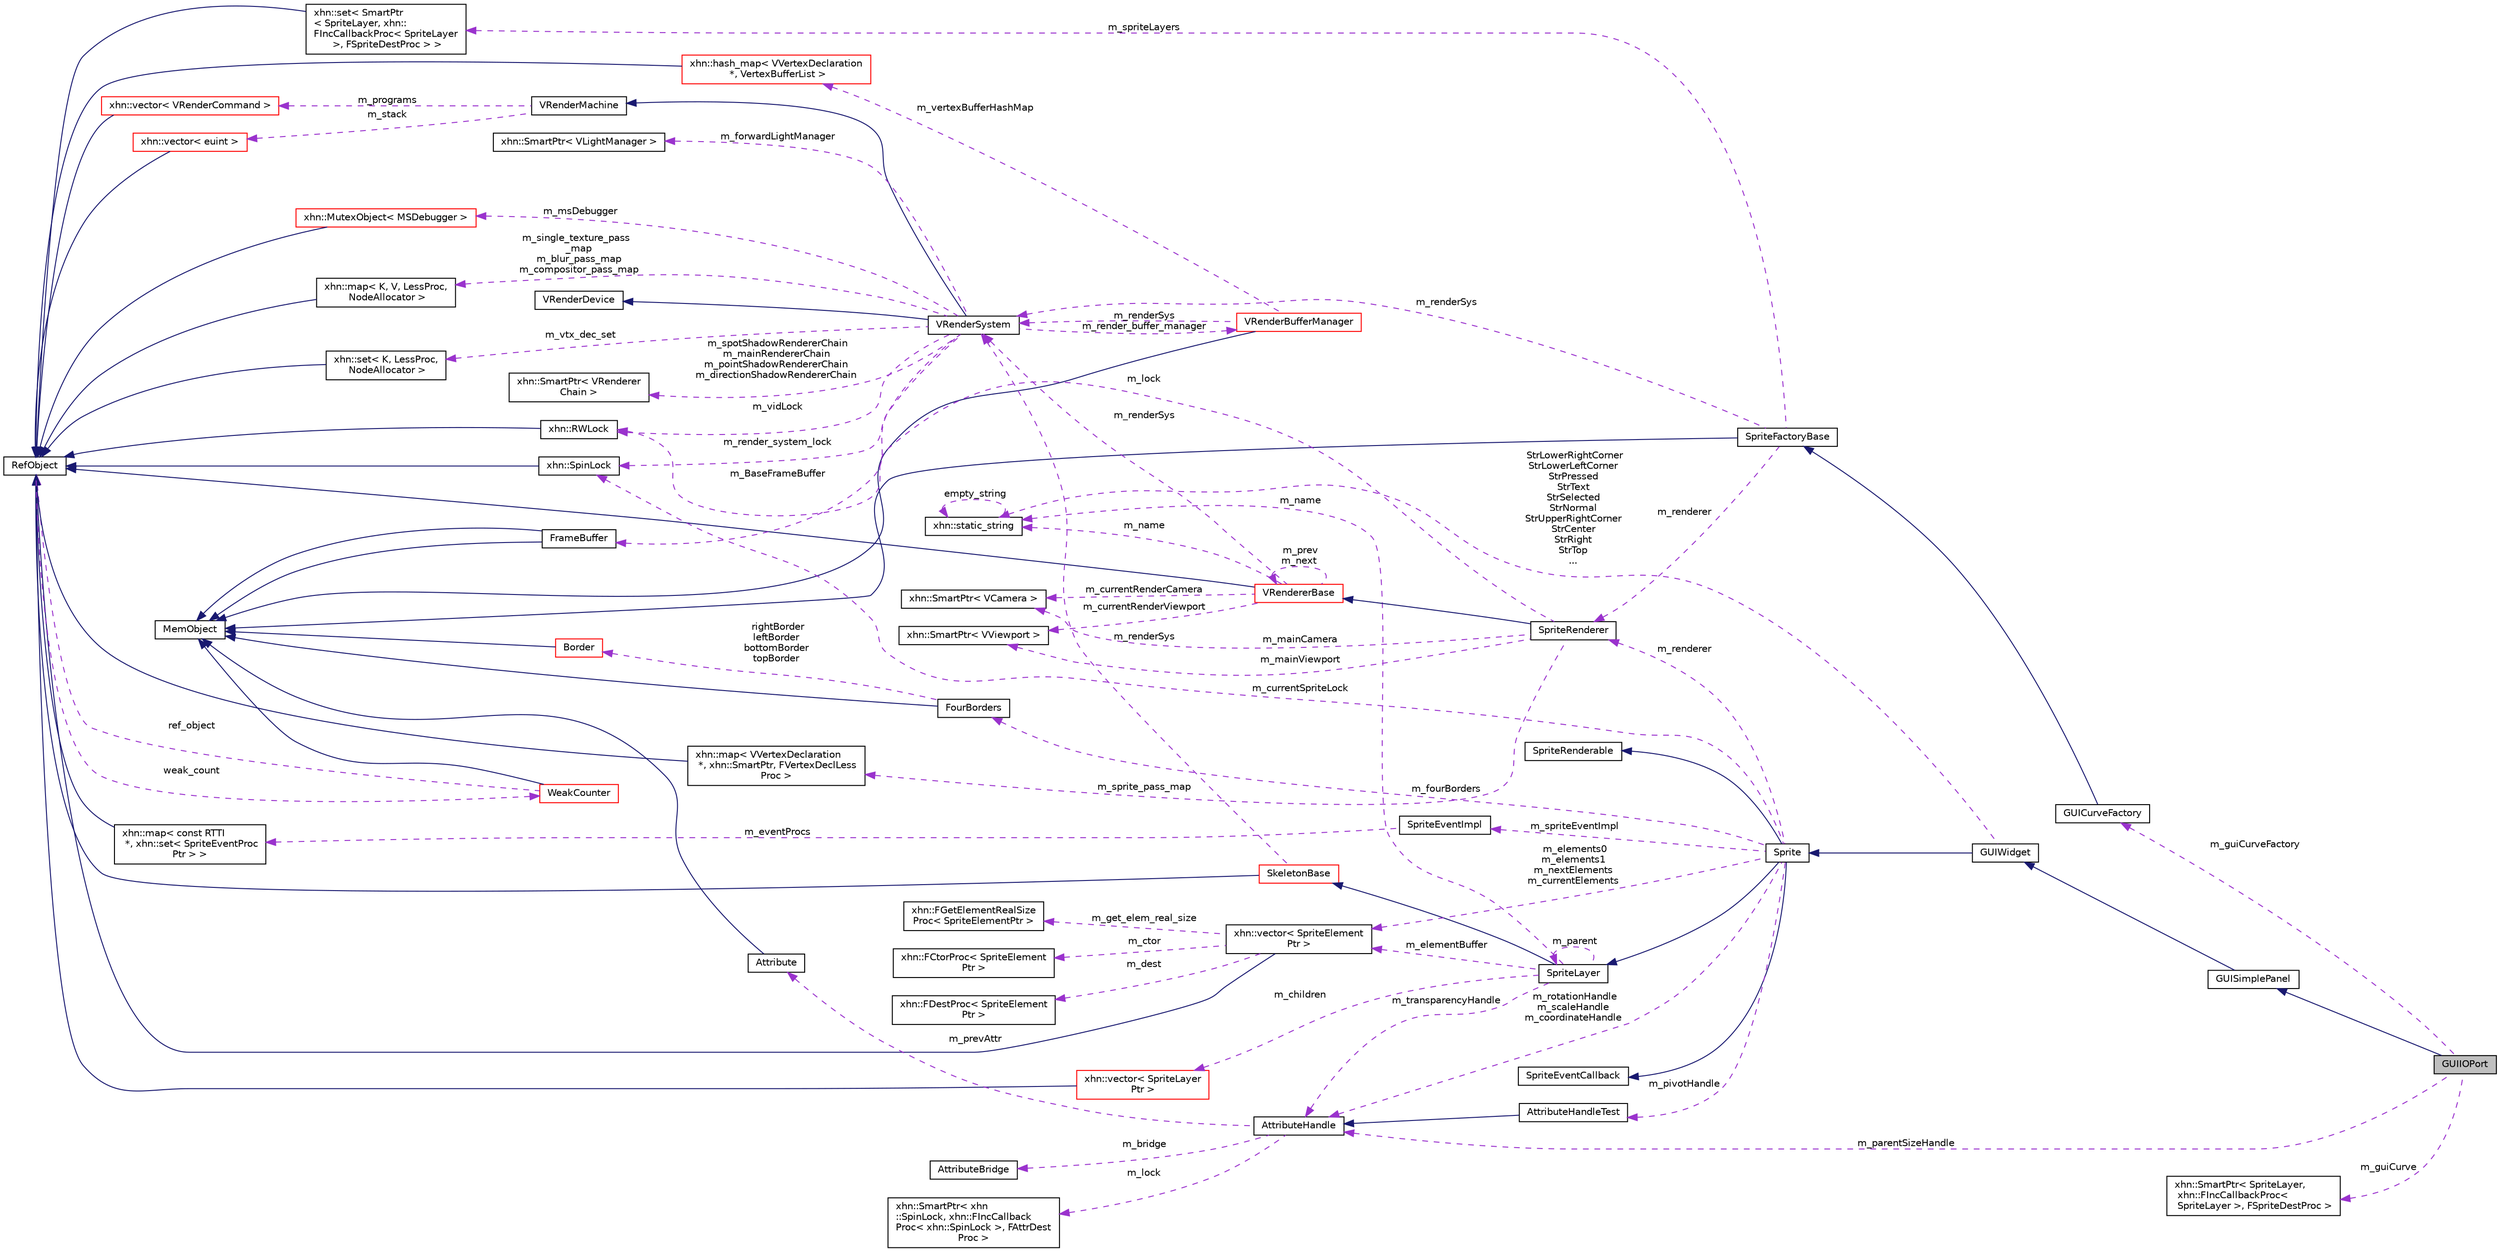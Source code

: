 digraph "GUIIOPort"
{
  edge [fontname="Helvetica",fontsize="10",labelfontname="Helvetica",labelfontsize="10"];
  node [fontname="Helvetica",fontsize="10",shape=record];
  rankdir="LR";
  Node1 [label="GUIIOPort",height=0.2,width=0.4,color="black", fillcolor="grey75", style="filled", fontcolor="black"];
  Node2 -> Node1 [dir="back",color="midnightblue",fontsize="10",style="solid",fontname="Helvetica"];
  Node2 [label="GUISimplePanel",height=0.2,width=0.4,color="black", fillcolor="white", style="filled",URL="$class_g_u_i_simple_panel.html"];
  Node3 -> Node2 [dir="back",color="midnightblue",fontsize="10",style="solid",fontname="Helvetica"];
  Node3 [label="GUIWidget",height=0.2,width=0.4,color="black", fillcolor="white", style="filled",URL="$class_g_u_i_widget.html"];
  Node4 -> Node3 [dir="back",color="midnightblue",fontsize="10",style="solid",fontname="Helvetica"];
  Node4 [label="Sprite",height=0.2,width=0.4,color="black", fillcolor="white", style="filled",URL="$class_sprite.html",tooltip="Sprite. "];
  Node5 -> Node4 [dir="back",color="midnightblue",fontsize="10",style="solid",fontname="Helvetica"];
  Node5 [label="SpriteLayer",height=0.2,width=0.4,color="black", fillcolor="white", style="filled",URL="$class_sprite_layer.html",tooltip="SpriteLayer. "];
  Node6 -> Node5 [dir="back",color="midnightblue",fontsize="10",style="solid",fontname="Helvetica"];
  Node6 [label="SkeletonBase",height=0.2,width=0.4,color="red", fillcolor="white", style="filled",URL="$class_skeleton_base.html"];
  Node7 -> Node6 [dir="back",color="midnightblue",fontsize="10",style="solid",fontname="Helvetica"];
  Node7 [label="RefObject",height=0.2,width=0.4,color="black", fillcolor="white", style="filled",URL="$class_ref_object.html"];
  Node8 -> Node7 [dir="back",color="darkorchid3",fontsize="10",style="dashed",label=" weak_count" ,fontname="Helvetica"];
  Node8 [label="WeakCounter",height=0.2,width=0.4,color="red", fillcolor="white", style="filled",URL="$class_weak_counter.html",tooltip="WeakCounter. "];
  Node9 -> Node8 [dir="back",color="midnightblue",fontsize="10",style="solid",fontname="Helvetica"];
  Node9 [label="MemObject",height=0.2,width=0.4,color="black", fillcolor="white", style="filled",URL="$class_mem_object.html"];
  Node7 -> Node8 [dir="back",color="darkorchid3",fontsize="10",style="dashed",label=" ref_object" ,fontname="Helvetica"];
  Node10 -> Node6 [dir="back",color="darkorchid3",fontsize="10",style="dashed",label=" m_renderSys" ,fontname="Helvetica"];
  Node10 [label="VRenderSystem",height=0.2,width=0.4,color="black", fillcolor="white", style="filled",URL="$class_v_render_system.html",tooltip="VRenderSystem 渲染系统 "];
  Node11 -> Node10 [dir="back",color="midnightblue",fontsize="10",style="solid",fontname="Helvetica"];
  Node11 [label="VRenderMachine",height=0.2,width=0.4,color="black", fillcolor="white", style="filled",URL="$class_v_render_machine.html"];
  Node12 -> Node11 [dir="back",color="darkorchid3",fontsize="10",style="dashed",label=" m_programs" ,fontname="Helvetica"];
  Node12 [label="xhn::vector\< VRenderCommand \>",height=0.2,width=0.4,color="red", fillcolor="white", style="filled",URL="$classxhn_1_1vector.html"];
  Node7 -> Node12 [dir="back",color="midnightblue",fontsize="10",style="solid",fontname="Helvetica"];
  Node13 -> Node11 [dir="back",color="darkorchid3",fontsize="10",style="dashed",label=" m_stack" ,fontname="Helvetica"];
  Node13 [label="xhn::vector\< euint \>",height=0.2,width=0.4,color="red", fillcolor="white", style="filled",URL="$classxhn_1_1vector.html"];
  Node7 -> Node13 [dir="back",color="midnightblue",fontsize="10",style="solid",fontname="Helvetica"];
  Node14 -> Node10 [dir="back",color="midnightblue",fontsize="10",style="solid",fontname="Helvetica"];
  Node14 [label="VRenderDevice",height=0.2,width=0.4,color="black", fillcolor="white", style="filled",URL="$class_v_render_device.html"];
  Node15 -> Node10 [dir="back",color="darkorchid3",fontsize="10",style="dashed",label=" m_vidLock" ,fontname="Helvetica"];
  Node15 [label="xhn::RWLock",height=0.2,width=0.4,color="black", fillcolor="white", style="filled",URL="$classxhn_1_1_r_w_lock.html",tooltip="RWLock. "];
  Node7 -> Node15 [dir="back",color="midnightblue",fontsize="10",style="solid",fontname="Helvetica"];
  Node16 -> Node10 [dir="back",color="darkorchid3",fontsize="10",style="dashed",label=" m_render_buffer_manager" ,fontname="Helvetica"];
  Node16 [label="VRenderBufferManager",height=0.2,width=0.4,color="red", fillcolor="white", style="filled",URL="$class_v_render_buffer_manager.html",tooltip="VRenderBufferManager 渲染缓冲管理器 "];
  Node9 -> Node16 [dir="back",color="midnightblue",fontsize="10",style="solid",fontname="Helvetica"];
  Node17 -> Node16 [dir="back",color="darkorchid3",fontsize="10",style="dashed",label=" m_vertexBufferHashMap" ,fontname="Helvetica"];
  Node17 [label="xhn::hash_map\< VVertexDeclaration\l *, VertexBufferList \>",height=0.2,width=0.4,color="red", fillcolor="white", style="filled",URL="$classxhn_1_1hash__map.html"];
  Node7 -> Node17 [dir="back",color="midnightblue",fontsize="10",style="solid",fontname="Helvetica"];
  Node10 -> Node16 [dir="back",color="darkorchid3",fontsize="10",style="dashed",label=" m_renderSys" ,fontname="Helvetica"];
  Node18 -> Node10 [dir="back",color="darkorchid3",fontsize="10",style="dashed",label=" m_BaseFrameBuffer" ,fontname="Helvetica"];
  Node18 [label="FrameBuffer",height=0.2,width=0.4,color="black", fillcolor="white", style="filled",URL="$class_frame_buffer.html",tooltip="FrameBuffer 帧缓冲 "];
  Node9 -> Node18 [dir="back",color="midnightblue",fontsize="10",style="solid",fontname="Helvetica"];
  Node9 -> Node18 [dir="back",color="midnightblue",fontsize="10",style="solid",fontname="Helvetica"];
  Node19 -> Node10 [dir="back",color="darkorchid3",fontsize="10",style="dashed",label=" m_msDebugger" ,fontname="Helvetica"];
  Node19 [label="xhn::MutexObject\< MSDebugger \>",height=0.2,width=0.4,color="red", fillcolor="white", style="filled",URL="$classxhn_1_1_mutex_object.html"];
  Node7 -> Node19 [dir="back",color="midnightblue",fontsize="10",style="solid",fontname="Helvetica"];
  Node20 -> Node10 [dir="back",color="darkorchid3",fontsize="10",style="dashed",label=" m_single_texture_pass\l_map\nm_blur_pass_map\nm_compositor_pass_map" ,fontname="Helvetica"];
  Node20 [label="xhn::map\< K, V, LessProc,\l NodeAllocator \>",height=0.2,width=0.4,color="black", fillcolor="white", style="filled",URL="$classxhn_1_1map.html"];
  Node7 -> Node20 [dir="back",color="midnightblue",fontsize="10",style="solid",fontname="Helvetica"];
  Node21 -> Node10 [dir="back",color="darkorchid3",fontsize="10",style="dashed",label=" m_vtx_dec_set" ,fontname="Helvetica"];
  Node21 [label="xhn::set\< K, LessProc,\l NodeAllocator \>",height=0.2,width=0.4,color="black", fillcolor="white", style="filled",URL="$classxhn_1_1set.html"];
  Node7 -> Node21 [dir="back",color="midnightblue",fontsize="10",style="solid",fontname="Helvetica"];
  Node22 -> Node10 [dir="back",color="darkorchid3",fontsize="10",style="dashed",label=" m_render_system_lock" ,fontname="Helvetica"];
  Node22 [label="xhn::SpinLock",height=0.2,width=0.4,color="black", fillcolor="white", style="filled",URL="$classxhn_1_1_spin_lock.html",tooltip="SpinLock. "];
  Node7 -> Node22 [dir="back",color="midnightblue",fontsize="10",style="solid",fontname="Helvetica"];
  Node23 -> Node10 [dir="back",color="darkorchid3",fontsize="10",style="dashed",label=" m_spotShadowRendererChain\nm_mainRendererChain\nm_pointShadowRendererChain\nm_directionShadowRendererChain" ,fontname="Helvetica"];
  Node23 [label="xhn::SmartPtr\< VRenderer\lChain \>",height=0.2,width=0.4,color="black", fillcolor="white", style="filled",URL="$classxhn_1_1_smart_ptr.html"];
  Node24 -> Node10 [dir="back",color="darkorchid3",fontsize="10",style="dashed",label=" m_forwardLightManager" ,fontname="Helvetica"];
  Node24 [label="xhn::SmartPtr\< VLightManager \>",height=0.2,width=0.4,color="black", fillcolor="white", style="filled",URL="$classxhn_1_1_smart_ptr.html"];
  Node5 -> Node5 [dir="back",color="darkorchid3",fontsize="10",style="dashed",label=" m_parent" ,fontname="Helvetica"];
  Node25 -> Node5 [dir="back",color="darkorchid3",fontsize="10",style="dashed",label=" m_elementBuffer" ,fontname="Helvetica"];
  Node25 [label="xhn::vector\< SpriteElement\lPtr \>",height=0.2,width=0.4,color="black", fillcolor="white", style="filled",URL="$classxhn_1_1vector.html"];
  Node7 -> Node25 [dir="back",color="midnightblue",fontsize="10",style="solid",fontname="Helvetica"];
  Node26 -> Node25 [dir="back",color="darkorchid3",fontsize="10",style="dashed",label=" m_get_elem_real_size" ,fontname="Helvetica"];
  Node26 [label="xhn::FGetElementRealSize\lProc\< SpriteElementPtr \>",height=0.2,width=0.4,color="black", fillcolor="white", style="filled",URL="$structxhn_1_1_f_get_element_real_size_proc.html"];
  Node27 -> Node25 [dir="back",color="darkorchid3",fontsize="10",style="dashed",label=" m_ctor" ,fontname="Helvetica"];
  Node27 [label="xhn::FCtorProc\< SpriteElement\lPtr \>",height=0.2,width=0.4,color="black", fillcolor="white", style="filled",URL="$structxhn_1_1_f_ctor_proc.html"];
  Node28 -> Node25 [dir="back",color="darkorchid3",fontsize="10",style="dashed",label=" m_dest" ,fontname="Helvetica"];
  Node28 [label="xhn::FDestProc\< SpriteElement\lPtr \>",height=0.2,width=0.4,color="black", fillcolor="white", style="filled",URL="$structxhn_1_1_f_dest_proc.html"];
  Node29 -> Node5 [dir="back",color="darkorchid3",fontsize="10",style="dashed",label=" m_transparencyHandle" ,fontname="Helvetica"];
  Node29 [label="AttributeHandle",height=0.2,width=0.4,color="black", fillcolor="white", style="filled",URL="$class_attribute_handle.html"];
  Node30 -> Node29 [dir="back",color="darkorchid3",fontsize="10",style="dashed",label=" m_lock" ,fontname="Helvetica"];
  Node30 [label="xhn::SmartPtr\< xhn\l::SpinLock, xhn::FIncCallback\lProc\< xhn::SpinLock \>, FAttrDest\lProc \>",height=0.2,width=0.4,color="black", fillcolor="white", style="filled",URL="$classxhn_1_1_smart_ptr.html"];
  Node31 -> Node29 [dir="back",color="darkorchid3",fontsize="10",style="dashed",label=" m_prevAttr" ,fontname="Helvetica"];
  Node31 [label="Attribute",height=0.2,width=0.4,color="black", fillcolor="white", style="filled",URL="$class_attribute.html"];
  Node9 -> Node31 [dir="back",color="midnightblue",fontsize="10",style="solid",fontname="Helvetica"];
  Node32 -> Node29 [dir="back",color="darkorchid3",fontsize="10",style="dashed",label=" m_bridge" ,fontname="Helvetica"];
  Node32 [label="AttributeBridge",height=0.2,width=0.4,color="black", fillcolor="white", style="filled",URL="$class_attribute_bridge.html"];
  Node33 -> Node5 [dir="back",color="darkorchid3",fontsize="10",style="dashed",label=" m_name" ,fontname="Helvetica"];
  Node33 [label="xhn::static_string",height=0.2,width=0.4,color="black", fillcolor="white", style="filled",URL="$classxhn_1_1static__string.html"];
  Node33 -> Node33 [dir="back",color="darkorchid3",fontsize="10",style="dashed",label=" empty_string" ,fontname="Helvetica"];
  Node34 -> Node5 [dir="back",color="darkorchid3",fontsize="10",style="dashed",label=" m_children" ,fontname="Helvetica"];
  Node34 [label="xhn::vector\< SpriteLayer\lPtr \>",height=0.2,width=0.4,color="red", fillcolor="white", style="filled",URL="$classxhn_1_1vector.html"];
  Node7 -> Node34 [dir="back",color="midnightblue",fontsize="10",style="solid",fontname="Helvetica"];
  Node35 -> Node4 [dir="back",color="midnightblue",fontsize="10",style="solid",fontname="Helvetica"];
  Node35 [label="SpriteEventCallback",height=0.2,width=0.4,color="black", fillcolor="white", style="filled",URL="$class_sprite_event_callback.html"];
  Node36 -> Node4 [dir="back",color="midnightblue",fontsize="10",style="solid",fontname="Helvetica"];
  Node36 [label="SpriteRenderable",height=0.2,width=0.4,color="black", fillcolor="white", style="filled",URL="$class_sprite_renderable.html"];
  Node25 -> Node4 [dir="back",color="darkorchid3",fontsize="10",style="dashed",label=" m_elements0\nm_elements1\nm_nextElements\nm_currentElements" ,fontname="Helvetica"];
  Node37 -> Node4 [dir="back",color="darkorchid3",fontsize="10",style="dashed",label=" m_fourBorders" ,fontname="Helvetica"];
  Node37 [label="FourBorders",height=0.2,width=0.4,color="black", fillcolor="white", style="filled",URL="$struct_four_borders.html"];
  Node9 -> Node37 [dir="back",color="midnightblue",fontsize="10",style="solid",fontname="Helvetica"];
  Node38 -> Node37 [dir="back",color="darkorchid3",fontsize="10",style="dashed",label=" rightBorder\nleftBorder\nbottomBorder\ntopBorder" ,fontname="Helvetica"];
  Node38 [label="Border",height=0.2,width=0.4,color="red", fillcolor="white", style="filled",URL="$class_border.html"];
  Node9 -> Node38 [dir="back",color="midnightblue",fontsize="10",style="solid",fontname="Helvetica"];
  Node22 -> Node4 [dir="back",color="darkorchid3",fontsize="10",style="dashed",label=" m_currentSpriteLock" ,fontname="Helvetica"];
  Node29 -> Node4 [dir="back",color="darkorchid3",fontsize="10",style="dashed",label=" m_rotationHandle\nm_scaleHandle\nm_coordinateHandle" ,fontname="Helvetica"];
  Node39 -> Node4 [dir="back",color="darkorchid3",fontsize="10",style="dashed",label=" m_pivotHandle" ,fontname="Helvetica"];
  Node39 [label="AttributeHandleTest",height=0.2,width=0.4,color="black", fillcolor="white", style="filled",URL="$class_attribute_handle_test.html"];
  Node29 -> Node39 [dir="back",color="midnightblue",fontsize="10",style="solid",fontname="Helvetica"];
  Node40 -> Node4 [dir="back",color="darkorchid3",fontsize="10",style="dashed",label=" m_spriteEventImpl" ,fontname="Helvetica"];
  Node40 [label="SpriteEventImpl",height=0.2,width=0.4,color="black", fillcolor="white", style="filled",URL="$class_sprite_event_impl.html",tooltip="SpriteEventImpl. "];
  Node41 -> Node40 [dir="back",color="darkorchid3",fontsize="10",style="dashed",label=" m_eventProcs" ,fontname="Helvetica"];
  Node41 [label="xhn::map\< const RTTI\l *, xhn::set\< SpriteEventProc\lPtr \> \>",height=0.2,width=0.4,color="black", fillcolor="white", style="filled",URL="$classxhn_1_1map.html"];
  Node7 -> Node41 [dir="back",color="midnightblue",fontsize="10",style="solid",fontname="Helvetica"];
  Node42 -> Node4 [dir="back",color="darkorchid3",fontsize="10",style="dashed",label=" m_renderer" ,fontname="Helvetica"];
  Node42 [label="SpriteRenderer",height=0.2,width=0.4,color="black", fillcolor="white", style="filled",URL="$class_sprite_renderer.html",tooltip="SpriteRenderer. "];
  Node43 -> Node42 [dir="back",color="midnightblue",fontsize="10",style="solid",fontname="Helvetica"];
  Node43 [label="VRendererBase",height=0.2,width=0.4,color="red", fillcolor="white", style="filled",URL="$class_v_renderer_base.html",tooltip="VRendererBase 渲染器基类 "];
  Node7 -> Node43 [dir="back",color="midnightblue",fontsize="10",style="solid",fontname="Helvetica"];
  Node10 -> Node43 [dir="back",color="darkorchid3",fontsize="10",style="dashed",label=" m_renderSys" ,fontname="Helvetica"];
  Node43 -> Node43 [dir="back",color="darkorchid3",fontsize="10",style="dashed",label=" m_prev\nm_next" ,fontname="Helvetica"];
  Node44 -> Node43 [dir="back",color="darkorchid3",fontsize="10",style="dashed",label=" m_currentRenderViewport" ,fontname="Helvetica"];
  Node44 [label="xhn::SmartPtr\< VViewport \>",height=0.2,width=0.4,color="black", fillcolor="white", style="filled",URL="$classxhn_1_1_smart_ptr.html"];
  Node45 -> Node43 [dir="back",color="darkorchid3",fontsize="10",style="dashed",label=" m_currentRenderCamera" ,fontname="Helvetica"];
  Node45 [label="xhn::SmartPtr\< VCamera \>",height=0.2,width=0.4,color="black", fillcolor="white", style="filled",URL="$classxhn_1_1_smart_ptr.html"];
  Node33 -> Node43 [dir="back",color="darkorchid3",fontsize="10",style="dashed",label=" m_name" ,fontname="Helvetica"];
  Node15 -> Node42 [dir="back",color="darkorchid3",fontsize="10",style="dashed",label=" m_lock" ,fontname="Helvetica"];
  Node46 -> Node42 [dir="back",color="darkorchid3",fontsize="10",style="dashed",label=" m_sprite_pass_map" ,fontname="Helvetica"];
  Node46 [label="xhn::map\< VVertexDeclaration\l *, xhn::SmartPtr, FVertexDeclLess\lProc \>",height=0.2,width=0.4,color="black", fillcolor="white", style="filled",URL="$classxhn_1_1map.html"];
  Node7 -> Node46 [dir="back",color="midnightblue",fontsize="10",style="solid",fontname="Helvetica"];
  Node44 -> Node42 [dir="back",color="darkorchid3",fontsize="10",style="dashed",label=" m_mainViewport" ,fontname="Helvetica"];
  Node45 -> Node42 [dir="back",color="darkorchid3",fontsize="10",style="dashed",label=" m_mainCamera" ,fontname="Helvetica"];
  Node33 -> Node3 [dir="back",color="darkorchid3",fontsize="10",style="dashed",label=" StrLowerRightCorner\nStrLowerLeftCorner\nStrPressed\nStrText\nStrSelected\nStrNormal\nStrUpperRightCorner\nStrCenter\nStrRight\nStrTop\n..." ,fontname="Helvetica"];
  Node47 -> Node1 [dir="back",color="darkorchid3",fontsize="10",style="dashed",label=" m_guiCurve" ,fontname="Helvetica"];
  Node47 [label="xhn::SmartPtr\< SpriteLayer,\l xhn::FIncCallbackProc\<\l SpriteLayer \>, FSpriteDestProc \>",height=0.2,width=0.4,color="black", fillcolor="white", style="filled",URL="$classxhn_1_1_smart_ptr.html"];
  Node48 -> Node1 [dir="back",color="darkorchid3",fontsize="10",style="dashed",label=" m_guiCurveFactory" ,fontname="Helvetica"];
  Node48 [label="GUICurveFactory",height=0.2,width=0.4,color="black", fillcolor="white", style="filled",URL="$class_g_u_i_curve_factory.html"];
  Node49 -> Node48 [dir="back",color="midnightblue",fontsize="10",style="solid",fontname="Helvetica"];
  Node49 [label="SpriteFactoryBase",height=0.2,width=0.4,color="black", fillcolor="white", style="filled",URL="$class_sprite_factory_base.html"];
  Node9 -> Node49 [dir="back",color="midnightblue",fontsize="10",style="solid",fontname="Helvetica"];
  Node50 -> Node49 [dir="back",color="darkorchid3",fontsize="10",style="dashed",label=" m_spriteLayers" ,fontname="Helvetica"];
  Node50 [label="xhn::set\< SmartPtr\l\< SpriteLayer, xhn::\lFIncCallbackProc\< SpriteLayer\l \>, FSpriteDestProc \> \>",height=0.2,width=0.4,color="black", fillcolor="white", style="filled",URL="$classxhn_1_1set.html"];
  Node7 -> Node50 [dir="back",color="midnightblue",fontsize="10",style="solid",fontname="Helvetica"];
  Node10 -> Node49 [dir="back",color="darkorchid3",fontsize="10",style="dashed",label=" m_renderSys" ,fontname="Helvetica"];
  Node42 -> Node49 [dir="back",color="darkorchid3",fontsize="10",style="dashed",label=" m_renderer" ,fontname="Helvetica"];
  Node29 -> Node1 [dir="back",color="darkorchid3",fontsize="10",style="dashed",label=" m_parentSizeHandle" ,fontname="Helvetica"];
}
